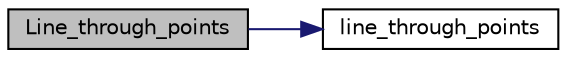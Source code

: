digraph "Line_through_points"
{
  edge [fontname="Helvetica",fontsize="10",labelfontname="Helvetica",labelfontsize="10"];
  node [fontname="Helvetica",fontsize="10",shape=record];
  rankdir="LR";
  Node507 [label="Line_through_points",height=0.2,width=0.4,color="black", fillcolor="grey75", style="filled", fontcolor="black"];
  Node507 -> Node508 [color="midnightblue",fontsize="10",style="solid",fontname="Helvetica"];
  Node508 [label="line_through_points",height=0.2,width=0.4,color="black", fillcolor="white", style="filled",URL="$d9/d29/draw_8_c.html#a5ee4019c0d4a044589e3789747e09ab1"];
}
